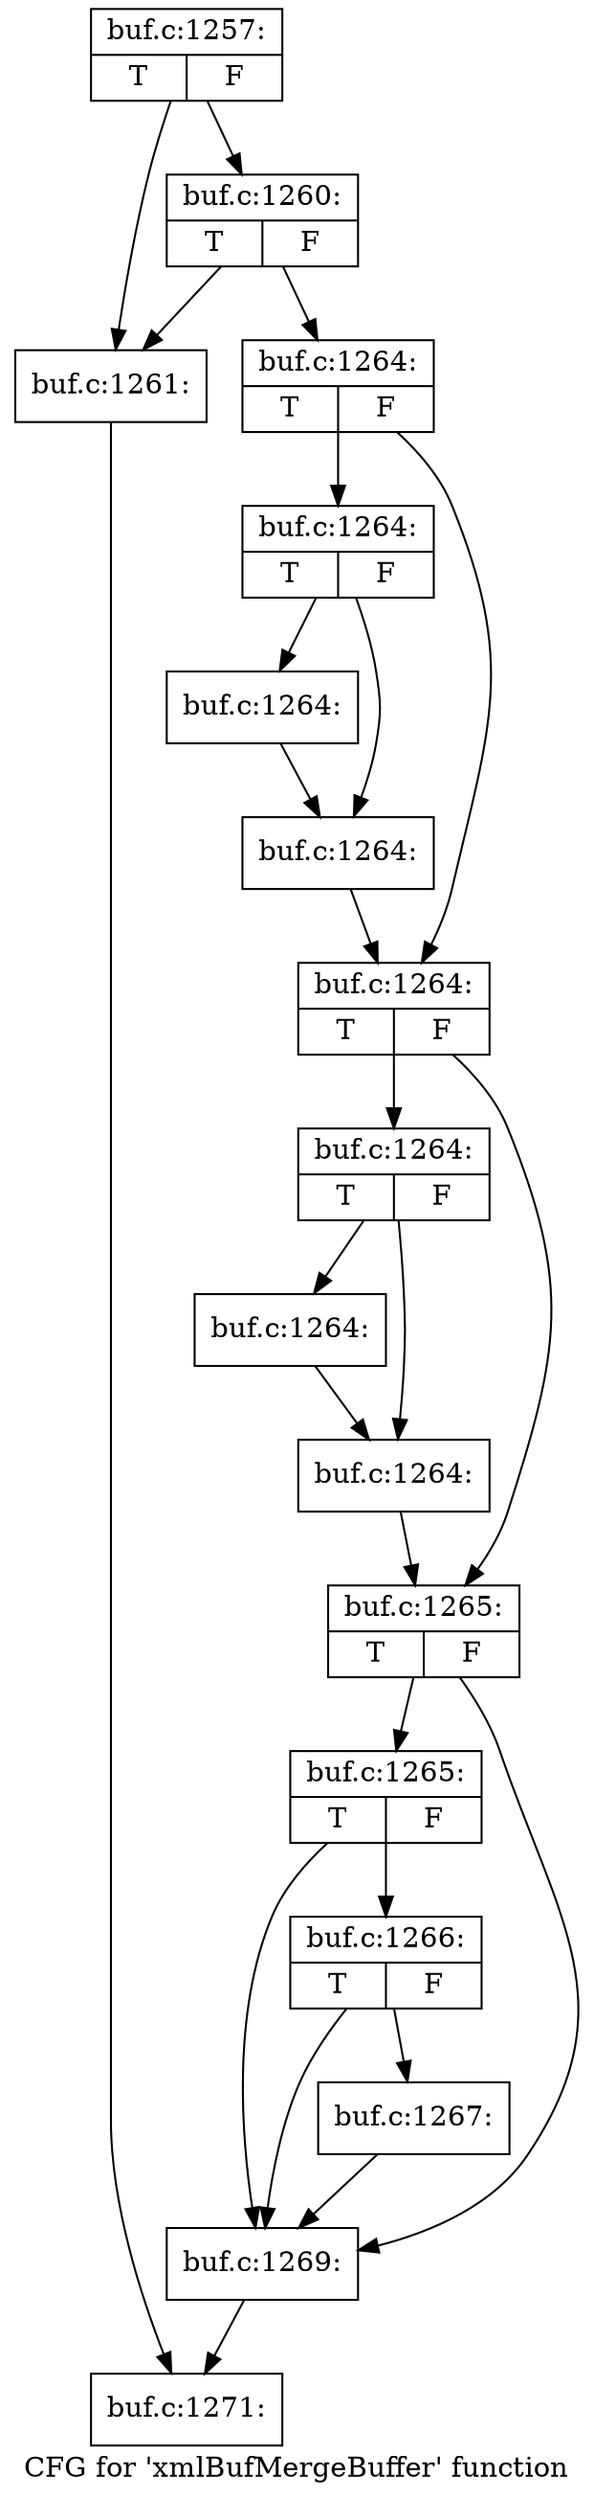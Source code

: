 digraph "CFG for 'xmlBufMergeBuffer' function" {
	label="CFG for 'xmlBufMergeBuffer' function";

	Node0x564ed70 [shape=record,label="{buf.c:1257:|{<s0>T|<s1>F}}"];
	Node0x564ed70 -> Node0x5654320;
	Node0x564ed70 -> Node0x56543c0;
	Node0x56543c0 [shape=record,label="{buf.c:1260:|{<s0>T|<s1>F}}"];
	Node0x56543c0 -> Node0x5654320;
	Node0x56543c0 -> Node0x5654370;
	Node0x5654320 [shape=record,label="{buf.c:1261:}"];
	Node0x5654320 -> Node0x564ea40;
	Node0x5654370 [shape=record,label="{buf.c:1264:|{<s0>T|<s1>F}}"];
	Node0x5654370 -> Node0x5655230;
	Node0x5654370 -> Node0x5655620;
	Node0x5655230 [shape=record,label="{buf.c:1264:|{<s0>T|<s1>F}}"];
	Node0x5655230 -> Node0x5655b00;
	Node0x5655230 -> Node0x5655b50;
	Node0x5655b00 [shape=record,label="{buf.c:1264:}"];
	Node0x5655b00 -> Node0x5655b50;
	Node0x5655b50 [shape=record,label="{buf.c:1264:}"];
	Node0x5655b50 -> Node0x5655620;
	Node0x5655620 [shape=record,label="{buf.c:1264:|{<s0>T|<s1>F}}"];
	Node0x5655620 -> Node0x56561b0;
	Node0x5655620 -> Node0x5656200;
	Node0x56561b0 [shape=record,label="{buf.c:1264:|{<s0>T|<s1>F}}"];
	Node0x56561b0 -> Node0x56566e0;
	Node0x56561b0 -> Node0x5656730;
	Node0x56566e0 [shape=record,label="{buf.c:1264:}"];
	Node0x56566e0 -> Node0x5656730;
	Node0x5656730 [shape=record,label="{buf.c:1264:}"];
	Node0x5656730 -> Node0x5656200;
	Node0x5656200 [shape=record,label="{buf.c:1265:|{<s0>T|<s1>F}}"];
	Node0x5656200 -> Node0x5656e80;
	Node0x5656200 -> Node0x5656de0;
	Node0x5656e80 [shape=record,label="{buf.c:1265:|{<s0>T|<s1>F}}"];
	Node0x5656e80 -> Node0x5656e30;
	Node0x5656e80 -> Node0x5656de0;
	Node0x5656e30 [shape=record,label="{buf.c:1266:|{<s0>T|<s1>F}}"];
	Node0x5656e30 -> Node0x5656d90;
	Node0x5656e30 -> Node0x5656de0;
	Node0x5656d90 [shape=record,label="{buf.c:1267:}"];
	Node0x5656d90 -> Node0x5656de0;
	Node0x5656de0 [shape=record,label="{buf.c:1269:}"];
	Node0x5656de0 -> Node0x564ea40;
	Node0x564ea40 [shape=record,label="{buf.c:1271:}"];
}
